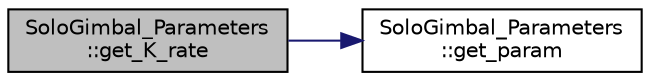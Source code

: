 digraph "SoloGimbal_Parameters::get_K_rate"
{
 // INTERACTIVE_SVG=YES
  edge [fontname="Helvetica",fontsize="10",labelfontname="Helvetica",labelfontsize="10"];
  node [fontname="Helvetica",fontsize="10",shape=record];
  rankdir="LR";
  Node1 [label="SoloGimbal_Parameters\l::get_K_rate",height=0.2,width=0.4,color="black", fillcolor="grey75", style="filled", fontcolor="black"];
  Node1 -> Node2 [color="midnightblue",fontsize="10",style="solid",fontname="Helvetica"];
  Node2 [label="SoloGimbal_Parameters\l::get_param",height=0.2,width=0.4,color="black", fillcolor="white", style="filled",URL="$classSoloGimbal__Parameters.html#acaa1b0892789871833815a05f3db2712"];
}
